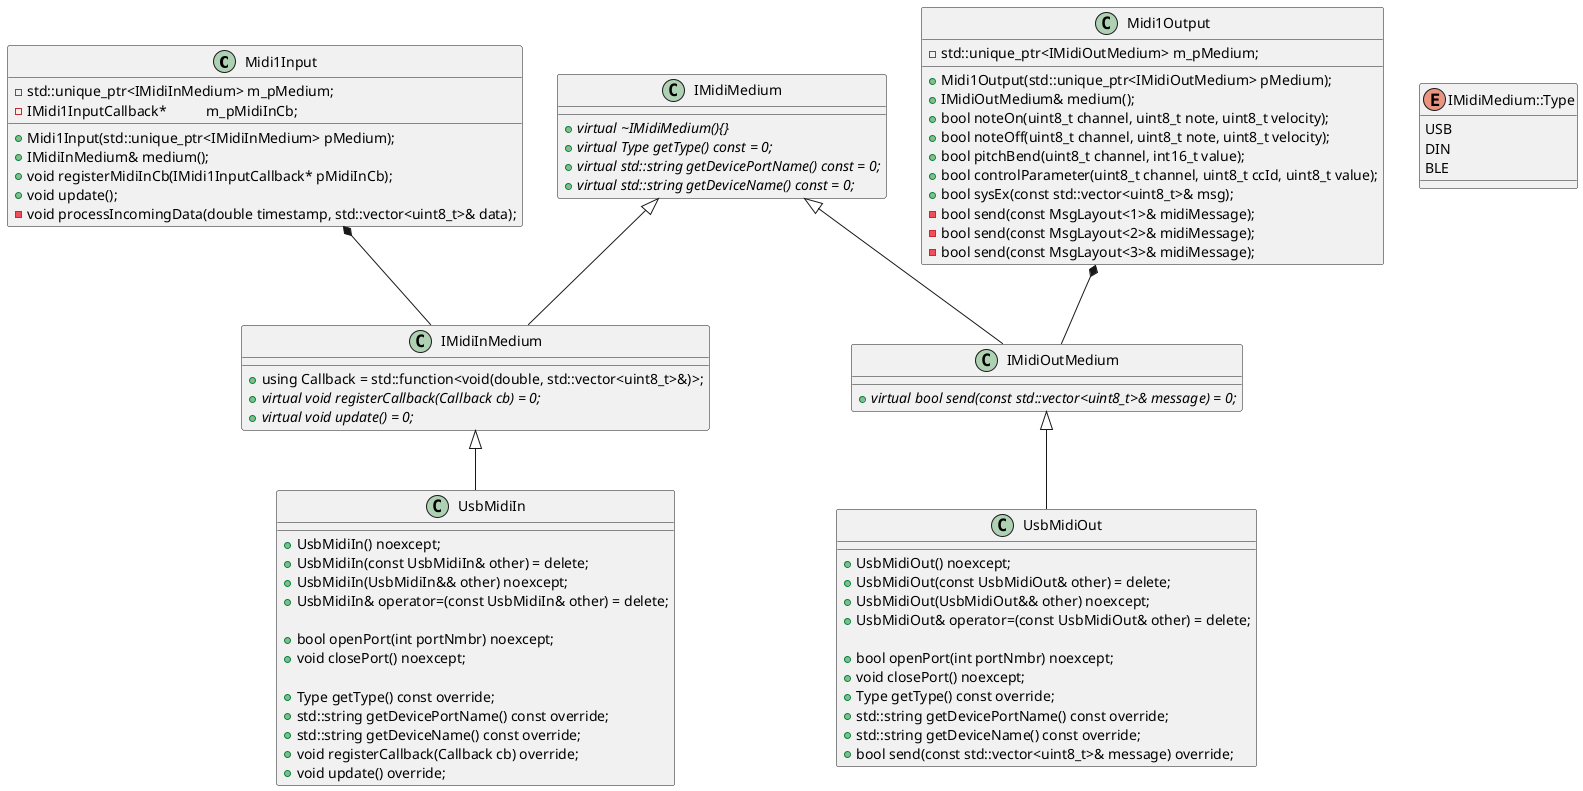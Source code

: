 @startuml

class Midi1Input
{
    +Midi1Input(std::unique_ptr<IMidiInMedium> pMedium);
    +IMidiInMedium& medium();
    +void registerMidiInCb(IMidi1InputCallback* pMidiInCb);
    +void update();
    -std::unique_ptr<IMidiInMedium> m_pMedium;
    -IMidi1InputCallback*           m_pMidiInCb;
    -void processIncomingData(double timestamp, std::vector<uint8_t>& data);
}

class Midi1Output
{
    +Midi1Output(std::unique_ptr<IMidiOutMedium> pMedium);
    +IMidiOutMedium& medium();
    +bool noteOn(uint8_t channel, uint8_t note, uint8_t velocity);
    +bool noteOff(uint8_t channel, uint8_t note, uint8_t velocity);
    +bool pitchBend(uint8_t channel, int16_t value);
    +bool controlParameter(uint8_t channel, uint8_t ccId, uint8_t value);
    +bool sysEx(const std::vector<uint8_t>& msg);
    -std::unique_ptr<IMidiOutMedium> m_pMedium;
    -bool send(const MsgLayout<1>& midiMessage);
    -bool send(const MsgLayout<2>& midiMessage);
    -bool send(const MsgLayout<3>& midiMessage);
}

enum IMidiMedium::Type
{
    USB
    DIN
    BLE
}

class IMidiMedium
{
    +{abstract}virtual ~IMidiMedium(){}
    +{abstract}virtual Type getType() const = 0;
    +{abstract}virtual std::string getDevicePortName() const = 0;
    +{abstract}virtual std::string getDeviceName() const = 0;
}

class IMidiInMedium
{
    +using Callback = std::function<void(double, std::vector<uint8_t>&)>;
    +{abstract}virtual void registerCallback(Callback cb) = 0;
    +{abstract}virtual void update() = 0;
}

class IMidiOutMedium
{
    +{abstract}virtual bool send(const std::vector<uint8_t>& message) = 0;
}

class UsbMidiIn
{
    +UsbMidiIn() noexcept;
    +UsbMidiIn(const UsbMidiIn& other) = delete;
    +UsbMidiIn(UsbMidiIn&& other) noexcept;
    +UsbMidiIn& operator=(const UsbMidiIn& other) = delete;
    
    +bool openPort(int portNmbr) noexcept;
    +void closePort() noexcept;

    +Type getType() const override;
    +std::string getDevicePortName() const override;
    +std::string getDeviceName() const override;
    +void registerCallback(Callback cb) override;
    +void update() override;
}

class UsbMidiOut
{
    +UsbMidiOut() noexcept;
    +UsbMidiOut(const UsbMidiOut& other) = delete;
    +UsbMidiOut(UsbMidiOut&& other) noexcept;
    +UsbMidiOut& operator=(const UsbMidiOut& other) = delete;

    +bool openPort(int portNmbr) noexcept;
    +void closePort() noexcept;
    +Type getType() const override;
    +std::string getDevicePortName() const override;
    +std::string getDeviceName() const override;
    +bool send(const std::vector<uint8_t>& message) override;
}

IMidiMedium <|-- IMidiInMedium
IMidiMedium <|-- IMidiOutMedium
IMidiInMedium <|-- UsbMidiIn
IMidiOutMedium  <|-- UsbMidiOut

Midi1Input *-- IMidiInMedium
Midi1Output *-- IMidiOutMedium

@enduml
